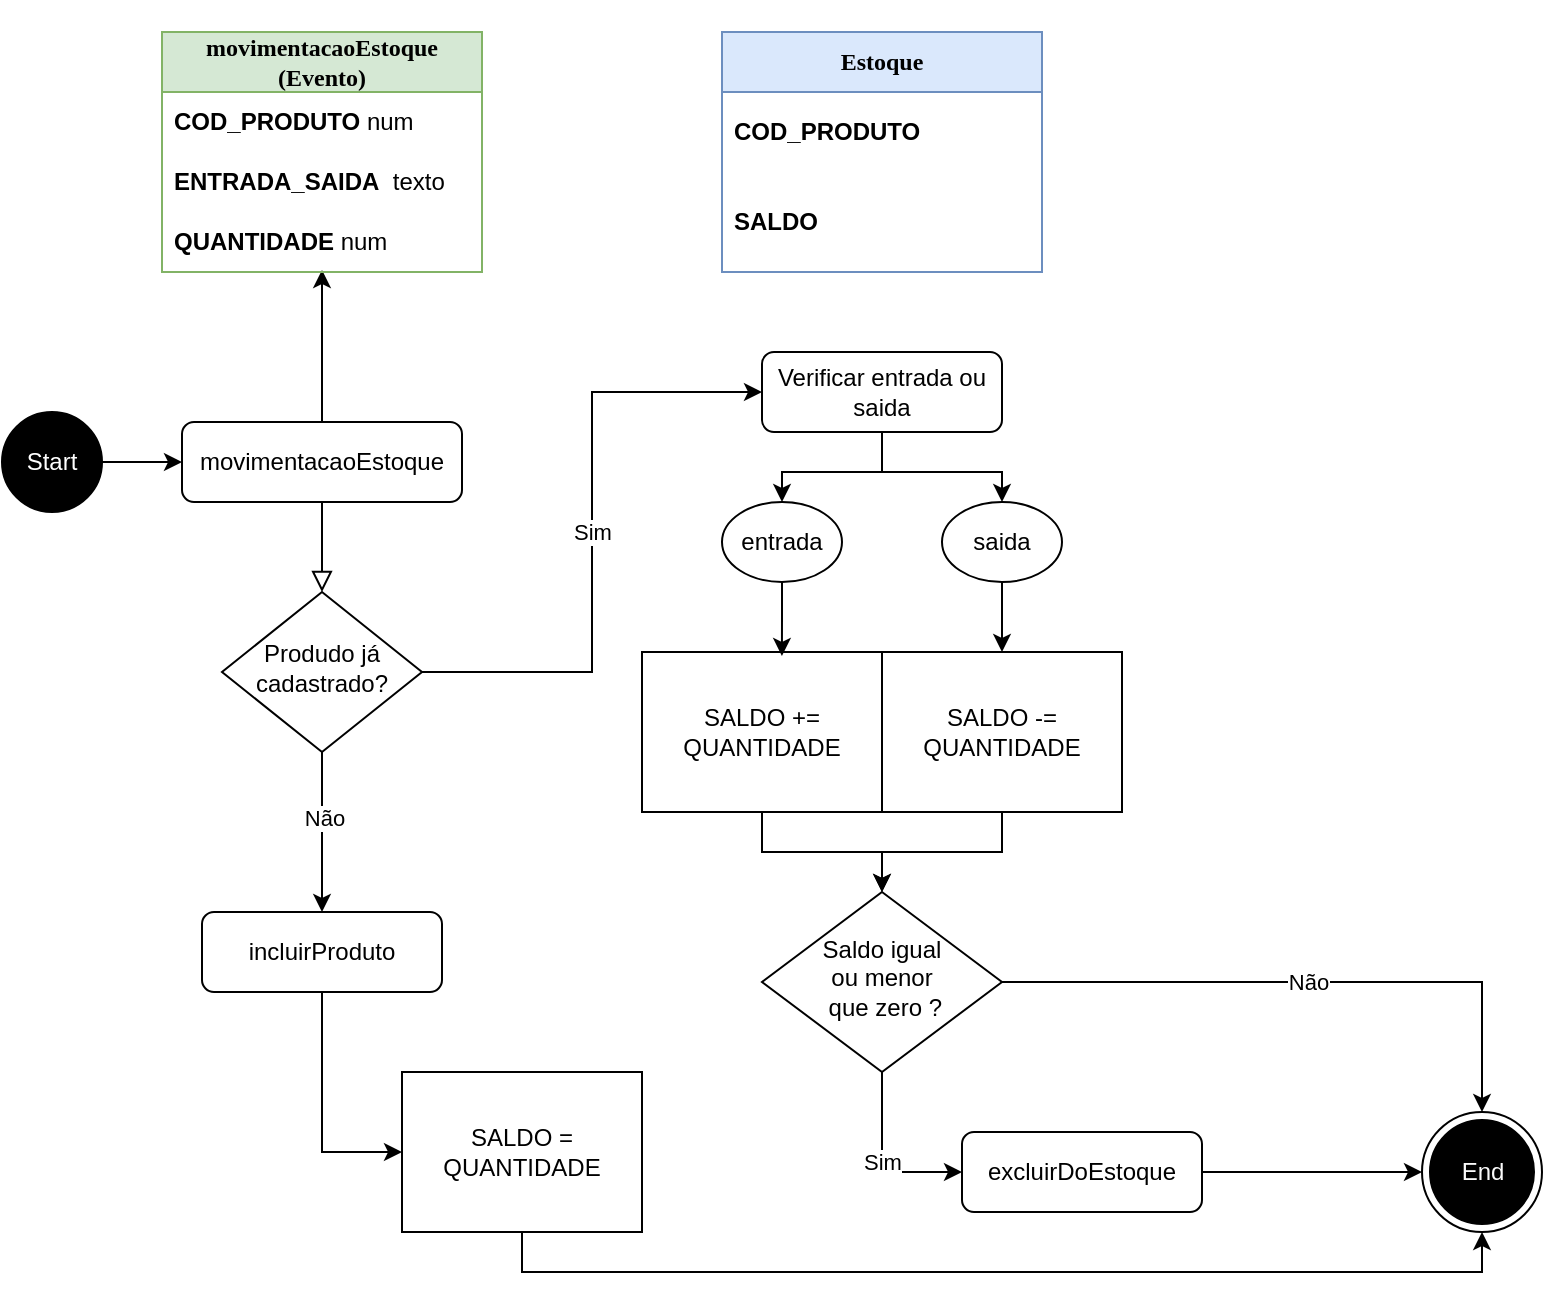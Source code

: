 <mxfile version="21.6.2" type="github">
  <diagram id="C5RBs43oDa-KdzZeNtuy" name="Page-1">
    <mxGraphModel dx="1434" dy="756" grid="1" gridSize="10" guides="1" tooltips="1" connect="1" arrows="1" fold="1" page="1" pageScale="1" pageWidth="291" pageHeight="413" math="0" shadow="0">
      <root>
        <mxCell id="WIyWlLk6GJQsqaUBKTNV-0" />
        <mxCell id="WIyWlLk6GJQsqaUBKTNV-1" parent="WIyWlLk6GJQsqaUBKTNV-0" />
        <mxCell id="EhJb6Xasne0iyQq12Wxb-0" value="" style="rounded=0;html=1;jettySize=auto;orthogonalLoop=1;fontSize=11;endArrow=block;endFill=0;endSize=8;strokeWidth=1;shadow=0;labelBackgroundColor=none;edgeStyle=orthogonalEdgeStyle;" edge="1" parent="WIyWlLk6GJQsqaUBKTNV-1" source="EhJb6Xasne0iyQq12Wxb-2" target="EhJb6Xasne0iyQq12Wxb-6">
          <mxGeometry relative="1" as="geometry" />
        </mxCell>
        <mxCell id="EhJb6Xasne0iyQq12Wxb-1" style="edgeStyle=orthogonalEdgeStyle;rounded=0;orthogonalLoop=1;jettySize=auto;html=1;exitX=0.5;exitY=0;exitDx=0;exitDy=0;entryX=0.5;entryY=0.967;entryDx=0;entryDy=0;entryPerimeter=0;" edge="1" parent="WIyWlLk6GJQsqaUBKTNV-1" source="EhJb6Xasne0iyQq12Wxb-2" target="EhJb6Xasne0iyQq12Wxb-18">
          <mxGeometry relative="1" as="geometry" />
        </mxCell>
        <mxCell id="EhJb6Xasne0iyQq12Wxb-2" value="movimentacaoEstoque" style="rounded=1;whiteSpace=wrap;html=1;fontSize=12;glass=0;strokeWidth=1;shadow=0;" vertex="1" parent="WIyWlLk6GJQsqaUBKTNV-1">
          <mxGeometry x="130" y="235" width="140" height="40" as="geometry" />
        </mxCell>
        <mxCell id="EhJb6Xasne0iyQq12Wxb-3" value="Sim" style="edgeStyle=orthogonalEdgeStyle;rounded=0;orthogonalLoop=1;jettySize=auto;html=1;entryX=0;entryY=0.5;entryDx=0;entryDy=0;" edge="1" parent="WIyWlLk6GJQsqaUBKTNV-1" source="EhJb6Xasne0iyQq12Wxb-6" target="EhJb6Xasne0iyQq12Wxb-11">
          <mxGeometry relative="1" as="geometry" />
        </mxCell>
        <mxCell id="EhJb6Xasne0iyQq12Wxb-4" style="edgeStyle=orthogonalEdgeStyle;rounded=0;orthogonalLoop=1;jettySize=auto;html=1;entryX=0.5;entryY=0;entryDx=0;entryDy=0;" edge="1" parent="WIyWlLk6GJQsqaUBKTNV-1" source="EhJb6Xasne0iyQq12Wxb-6" target="EhJb6Xasne0iyQq12Wxb-8">
          <mxGeometry relative="1" as="geometry" />
        </mxCell>
        <mxCell id="EhJb6Xasne0iyQq12Wxb-5" value="Não" style="edgeLabel;html=1;align=center;verticalAlign=middle;resizable=0;points=[];" vertex="1" connectable="0" parent="EhJb6Xasne0iyQq12Wxb-4">
          <mxGeometry x="-0.175" y="1" relative="1" as="geometry">
            <mxPoint as="offset" />
          </mxGeometry>
        </mxCell>
        <mxCell id="EhJb6Xasne0iyQq12Wxb-6" value="Produdo já cadastrado?" style="rhombus;whiteSpace=wrap;html=1;shadow=0;fontFamily=Helvetica;fontSize=12;align=center;strokeWidth=1;spacing=6;spacingTop=-4;" vertex="1" parent="WIyWlLk6GJQsqaUBKTNV-1">
          <mxGeometry x="150" y="320" width="100" height="80" as="geometry" />
        </mxCell>
        <mxCell id="EhJb6Xasne0iyQq12Wxb-7" style="edgeStyle=orthogonalEdgeStyle;rounded=0;orthogonalLoop=1;jettySize=auto;html=1;entryX=0;entryY=0.5;entryDx=0;entryDy=0;" edge="1" parent="WIyWlLk6GJQsqaUBKTNV-1" source="EhJb6Xasne0iyQq12Wxb-8" target="EhJb6Xasne0iyQq12Wxb-26">
          <mxGeometry relative="1" as="geometry" />
        </mxCell>
        <mxCell id="EhJb6Xasne0iyQq12Wxb-8" value="incluirProduto" style="rounded=1;whiteSpace=wrap;html=1;fontSize=12;glass=0;strokeWidth=1;shadow=0;" vertex="1" parent="WIyWlLk6GJQsqaUBKTNV-1">
          <mxGeometry x="140" y="480" width="120" height="40" as="geometry" />
        </mxCell>
        <mxCell id="EhJb6Xasne0iyQq12Wxb-9" style="edgeStyle=orthogonalEdgeStyle;rounded=0;orthogonalLoop=1;jettySize=auto;html=1;entryX=0.5;entryY=0;entryDx=0;entryDy=0;" edge="1" parent="WIyWlLk6GJQsqaUBKTNV-1" source="EhJb6Xasne0iyQq12Wxb-11" target="EhJb6Xasne0iyQq12Wxb-28">
          <mxGeometry relative="1" as="geometry" />
        </mxCell>
        <mxCell id="EhJb6Xasne0iyQq12Wxb-10" style="edgeStyle=orthogonalEdgeStyle;rounded=0;orthogonalLoop=1;jettySize=auto;html=1;entryX=0.5;entryY=0;entryDx=0;entryDy=0;" edge="1" parent="WIyWlLk6GJQsqaUBKTNV-1" source="EhJb6Xasne0iyQq12Wxb-11" target="EhJb6Xasne0iyQq12Wxb-30">
          <mxGeometry relative="1" as="geometry" />
        </mxCell>
        <mxCell id="EhJb6Xasne0iyQq12Wxb-11" value="Verificar entrada ou saida" style="rounded=1;whiteSpace=wrap;html=1;fontSize=12;glass=0;strokeWidth=1;shadow=0;" vertex="1" parent="WIyWlLk6GJQsqaUBKTNV-1">
          <mxGeometry x="420" y="200" width="120" height="40" as="geometry" />
        </mxCell>
        <mxCell id="EhJb6Xasne0iyQq12Wxb-12" value="Estoque" style="swimlane;fontStyle=1;childLayout=stackLayout;horizontal=1;startSize=30;horizontalStack=0;resizeParent=1;resizeParentMax=0;resizeLast=0;collapsible=1;marginBottom=0;whiteSpace=wrap;html=1;fontFamily=Lucida Console;fillColor=#dae8fc;strokeColor=#6c8ebf;" vertex="1" parent="WIyWlLk6GJQsqaUBKTNV-1">
          <mxGeometry x="400" y="40" width="160" height="120" as="geometry" />
        </mxCell>
        <mxCell id="EhJb6Xasne0iyQq12Wxb-13" value="COD_PRODUTO" style="text;strokeColor=none;fillColor=none;align=left;verticalAlign=middle;spacingLeft=4;spacingRight=4;overflow=hidden;points=[[0,0.5],[1,0.5]];portConstraint=eastwest;rotatable=0;whiteSpace=wrap;html=1;fontStyle=1" vertex="1" parent="EhJb6Xasne0iyQq12Wxb-12">
          <mxGeometry y="30" width="160" height="40" as="geometry" />
        </mxCell>
        <mxCell id="EhJb6Xasne0iyQq12Wxb-14" value="SALDO" style="text;strokeColor=none;fillColor=none;align=left;verticalAlign=middle;spacingLeft=4;spacingRight=4;overflow=hidden;points=[[0,0.5],[1,0.5]];portConstraint=eastwest;rotatable=0;whiteSpace=wrap;html=1;fontStyle=1" vertex="1" parent="EhJb6Xasne0iyQq12Wxb-12">
          <mxGeometry y="70" width="160" height="50" as="geometry" />
        </mxCell>
        <mxCell id="EhJb6Xasne0iyQq12Wxb-15" value="&lt;h4&gt;&lt;font face=&quot;Lucida Console&quot;&gt;&lt;b&gt;movimentacaoEstoque&lt;br&gt;&lt;/b&gt;&lt;b&gt;(Evento)&lt;/b&gt;&lt;/font&gt;&lt;/h4&gt;" style="swimlane;fontStyle=0;childLayout=stackLayout;horizontal=1;startSize=30;horizontalStack=0;resizeParent=1;resizeParentMax=0;resizeLast=0;collapsible=1;marginBottom=0;whiteSpace=wrap;html=1;fillColor=#d5e8d4;strokeColor=#82b366;" vertex="1" parent="WIyWlLk6GJQsqaUBKTNV-1">
          <mxGeometry x="120" y="40" width="160" height="120" as="geometry" />
        </mxCell>
        <mxCell id="EhJb6Xasne0iyQq12Wxb-16" value="&lt;b&gt;COD_PRODUTO&lt;/b&gt; num" style="text;strokeColor=none;fillColor=none;align=left;verticalAlign=middle;spacingLeft=4;spacingRight=4;overflow=hidden;points=[[0,0.5],[1,0.5]];portConstraint=eastwest;rotatable=0;whiteSpace=wrap;html=1;" vertex="1" parent="EhJb6Xasne0iyQq12Wxb-15">
          <mxGeometry y="30" width="160" height="30" as="geometry" />
        </mxCell>
        <mxCell id="EhJb6Xasne0iyQq12Wxb-17" value="&lt;b&gt;ENTRADA_SAIDA&lt;/b&gt;&amp;nbsp; texto" style="text;strokeColor=none;fillColor=none;align=left;verticalAlign=middle;spacingLeft=4;spacingRight=4;overflow=hidden;points=[[0,0.5],[1,0.5]];portConstraint=eastwest;rotatable=0;whiteSpace=wrap;html=1;" vertex="1" parent="EhJb6Xasne0iyQq12Wxb-15">
          <mxGeometry y="60" width="160" height="30" as="geometry" />
        </mxCell>
        <mxCell id="EhJb6Xasne0iyQq12Wxb-18" value="&lt;b&gt;QUANTIDADE&lt;/b&gt; num" style="text;strokeColor=none;fillColor=none;align=left;verticalAlign=middle;spacingLeft=4;spacingRight=4;overflow=hidden;points=[[0,0.5],[1,0.5]];portConstraint=eastwest;rotatable=0;whiteSpace=wrap;html=1;" vertex="1" parent="EhJb6Xasne0iyQq12Wxb-15">
          <mxGeometry y="90" width="160" height="30" as="geometry" />
        </mxCell>
        <mxCell id="EhJb6Xasne0iyQq12Wxb-19" style="edgeStyle=orthogonalEdgeStyle;rounded=0;orthogonalLoop=1;jettySize=auto;html=1;entryX=0;entryY=0.5;entryDx=0;entryDy=0;" edge="1" parent="WIyWlLk6GJQsqaUBKTNV-1" source="EhJb6Xasne0iyQq12Wxb-20" target="EhJb6Xasne0iyQq12Wxb-2">
          <mxGeometry relative="1" as="geometry" />
        </mxCell>
        <mxCell id="EhJb6Xasne0iyQq12Wxb-20" value="Start" style="ellipse;whiteSpace=wrap;html=1;aspect=fixed;fontColor=#FFFFFF;fillColor=#000000;" vertex="1" parent="WIyWlLk6GJQsqaUBKTNV-1">
          <mxGeometry x="40" y="230" width="50" height="50" as="geometry" />
        </mxCell>
        <mxCell id="EhJb6Xasne0iyQq12Wxb-21" style="edgeStyle=orthogonalEdgeStyle;rounded=0;orthogonalLoop=1;jettySize=auto;html=1;entryX=0.5;entryY=0;entryDx=0;entryDy=0;" edge="1" parent="WIyWlLk6GJQsqaUBKTNV-1" source="EhJb6Xasne0iyQq12Wxb-22" target="EhJb6Xasne0iyQq12Wxb-36">
          <mxGeometry relative="1" as="geometry" />
        </mxCell>
        <mxCell id="EhJb6Xasne0iyQq12Wxb-22" value="SALDO -= QUANTIDADE" style="rounded=0;whiteSpace=wrap;html=1;" vertex="1" parent="WIyWlLk6GJQsqaUBKTNV-1">
          <mxGeometry x="480" y="350" width="120" height="80" as="geometry" />
        </mxCell>
        <mxCell id="EhJb6Xasne0iyQq12Wxb-23" style="edgeStyle=orthogonalEdgeStyle;rounded=0;orthogonalLoop=1;jettySize=auto;html=1;entryX=0.5;entryY=0;entryDx=0;entryDy=0;" edge="1" parent="WIyWlLk6GJQsqaUBKTNV-1" source="EhJb6Xasne0iyQq12Wxb-24" target="EhJb6Xasne0iyQq12Wxb-36">
          <mxGeometry relative="1" as="geometry" />
        </mxCell>
        <mxCell id="EhJb6Xasne0iyQq12Wxb-24" value="SALDO += QUANTIDADE" style="rounded=0;whiteSpace=wrap;html=1;" vertex="1" parent="WIyWlLk6GJQsqaUBKTNV-1">
          <mxGeometry x="360" y="350" width="120" height="80" as="geometry" />
        </mxCell>
        <mxCell id="EhJb6Xasne0iyQq12Wxb-25" style="edgeStyle=orthogonalEdgeStyle;rounded=0;orthogonalLoop=1;jettySize=auto;html=1;" edge="1" parent="WIyWlLk6GJQsqaUBKTNV-1" source="EhJb6Xasne0iyQq12Wxb-26" target="EhJb6Xasne0iyQq12Wxb-33">
          <mxGeometry relative="1" as="geometry">
            <Array as="points">
              <mxPoint x="300" y="660" />
              <mxPoint x="780" y="660" />
            </Array>
          </mxGeometry>
        </mxCell>
        <mxCell id="EhJb6Xasne0iyQq12Wxb-26" value="SALDO = QUANTIDADE" style="rounded=0;whiteSpace=wrap;html=1;" vertex="1" parent="WIyWlLk6GJQsqaUBKTNV-1">
          <mxGeometry x="240" y="560" width="120" height="80" as="geometry" />
        </mxCell>
        <mxCell id="EhJb6Xasne0iyQq12Wxb-27" style="edgeStyle=orthogonalEdgeStyle;rounded=0;orthogonalLoop=1;jettySize=auto;html=1;entryX=0.583;entryY=0.025;entryDx=0;entryDy=0;entryPerimeter=0;" edge="1" parent="WIyWlLk6GJQsqaUBKTNV-1" source="EhJb6Xasne0iyQq12Wxb-28" target="EhJb6Xasne0iyQq12Wxb-24">
          <mxGeometry relative="1" as="geometry" />
        </mxCell>
        <mxCell id="EhJb6Xasne0iyQq12Wxb-28" value="entrada" style="ellipse;whiteSpace=wrap;html=1;" vertex="1" parent="WIyWlLk6GJQsqaUBKTNV-1">
          <mxGeometry x="400" y="275" width="60" height="40" as="geometry" />
        </mxCell>
        <mxCell id="EhJb6Xasne0iyQq12Wxb-29" style="edgeStyle=orthogonalEdgeStyle;rounded=0;orthogonalLoop=1;jettySize=auto;html=1;entryX=0.5;entryY=0;entryDx=0;entryDy=0;" edge="1" parent="WIyWlLk6GJQsqaUBKTNV-1" source="EhJb6Xasne0iyQq12Wxb-30" target="EhJb6Xasne0iyQq12Wxb-22">
          <mxGeometry relative="1" as="geometry" />
        </mxCell>
        <mxCell id="EhJb6Xasne0iyQq12Wxb-30" value="saida" style="ellipse;whiteSpace=wrap;html=1;" vertex="1" parent="WIyWlLk6GJQsqaUBKTNV-1">
          <mxGeometry x="510" y="275" width="60" height="40" as="geometry" />
        </mxCell>
        <mxCell id="EhJb6Xasne0iyQq12Wxb-31" style="edgeStyle=orthogonalEdgeStyle;rounded=0;orthogonalLoop=1;jettySize=auto;html=1;entryX=0;entryY=0.5;entryDx=0;entryDy=0;" edge="1" parent="WIyWlLk6GJQsqaUBKTNV-1" source="EhJb6Xasne0iyQq12Wxb-32" target="EhJb6Xasne0iyQq12Wxb-33">
          <mxGeometry relative="1" as="geometry" />
        </mxCell>
        <mxCell id="EhJb6Xasne0iyQq12Wxb-32" value="excluirDoEstoque" style="rounded=1;whiteSpace=wrap;html=1;fontSize=12;glass=0;strokeWidth=1;shadow=0;" vertex="1" parent="WIyWlLk6GJQsqaUBKTNV-1">
          <mxGeometry x="520" y="590" width="120" height="40" as="geometry" />
        </mxCell>
        <mxCell id="EhJb6Xasne0iyQq12Wxb-33" value="&lt;font color=&quot;#fafafa&quot;&gt;End&lt;/font&gt;" style="ellipse;html=1;shape=endState;fillColor=strokeColor;" vertex="1" parent="WIyWlLk6GJQsqaUBKTNV-1">
          <mxGeometry x="750" y="580" width="60" height="60" as="geometry" />
        </mxCell>
        <mxCell id="EhJb6Xasne0iyQq12Wxb-34" value="Sim" style="edgeStyle=orthogonalEdgeStyle;rounded=0;orthogonalLoop=1;jettySize=auto;html=1;entryX=0;entryY=0.5;entryDx=0;entryDy=0;" edge="1" parent="WIyWlLk6GJQsqaUBKTNV-1" source="EhJb6Xasne0iyQq12Wxb-36" target="EhJb6Xasne0iyQq12Wxb-32">
          <mxGeometry relative="1" as="geometry" />
        </mxCell>
        <mxCell id="EhJb6Xasne0iyQq12Wxb-35" value="Não" style="edgeStyle=orthogonalEdgeStyle;rounded=0;orthogonalLoop=1;jettySize=auto;html=1;entryX=0.5;entryY=0;entryDx=0;entryDy=0;" edge="1" parent="WIyWlLk6GJQsqaUBKTNV-1" source="EhJb6Xasne0iyQq12Wxb-36" target="EhJb6Xasne0iyQq12Wxb-33">
          <mxGeometry relative="1" as="geometry" />
        </mxCell>
        <mxCell id="EhJb6Xasne0iyQq12Wxb-36" value="Saldo igual&lt;br&gt;ou menor&lt;br&gt;&amp;nbsp;que zero ?" style="rhombus;whiteSpace=wrap;html=1;shadow=0;fontFamily=Helvetica;fontSize=12;align=center;strokeWidth=1;spacing=6;spacingTop=-4;" vertex="1" parent="WIyWlLk6GJQsqaUBKTNV-1">
          <mxGeometry x="420" y="470" width="120" height="90" as="geometry" />
        </mxCell>
      </root>
    </mxGraphModel>
  </diagram>
</mxfile>
